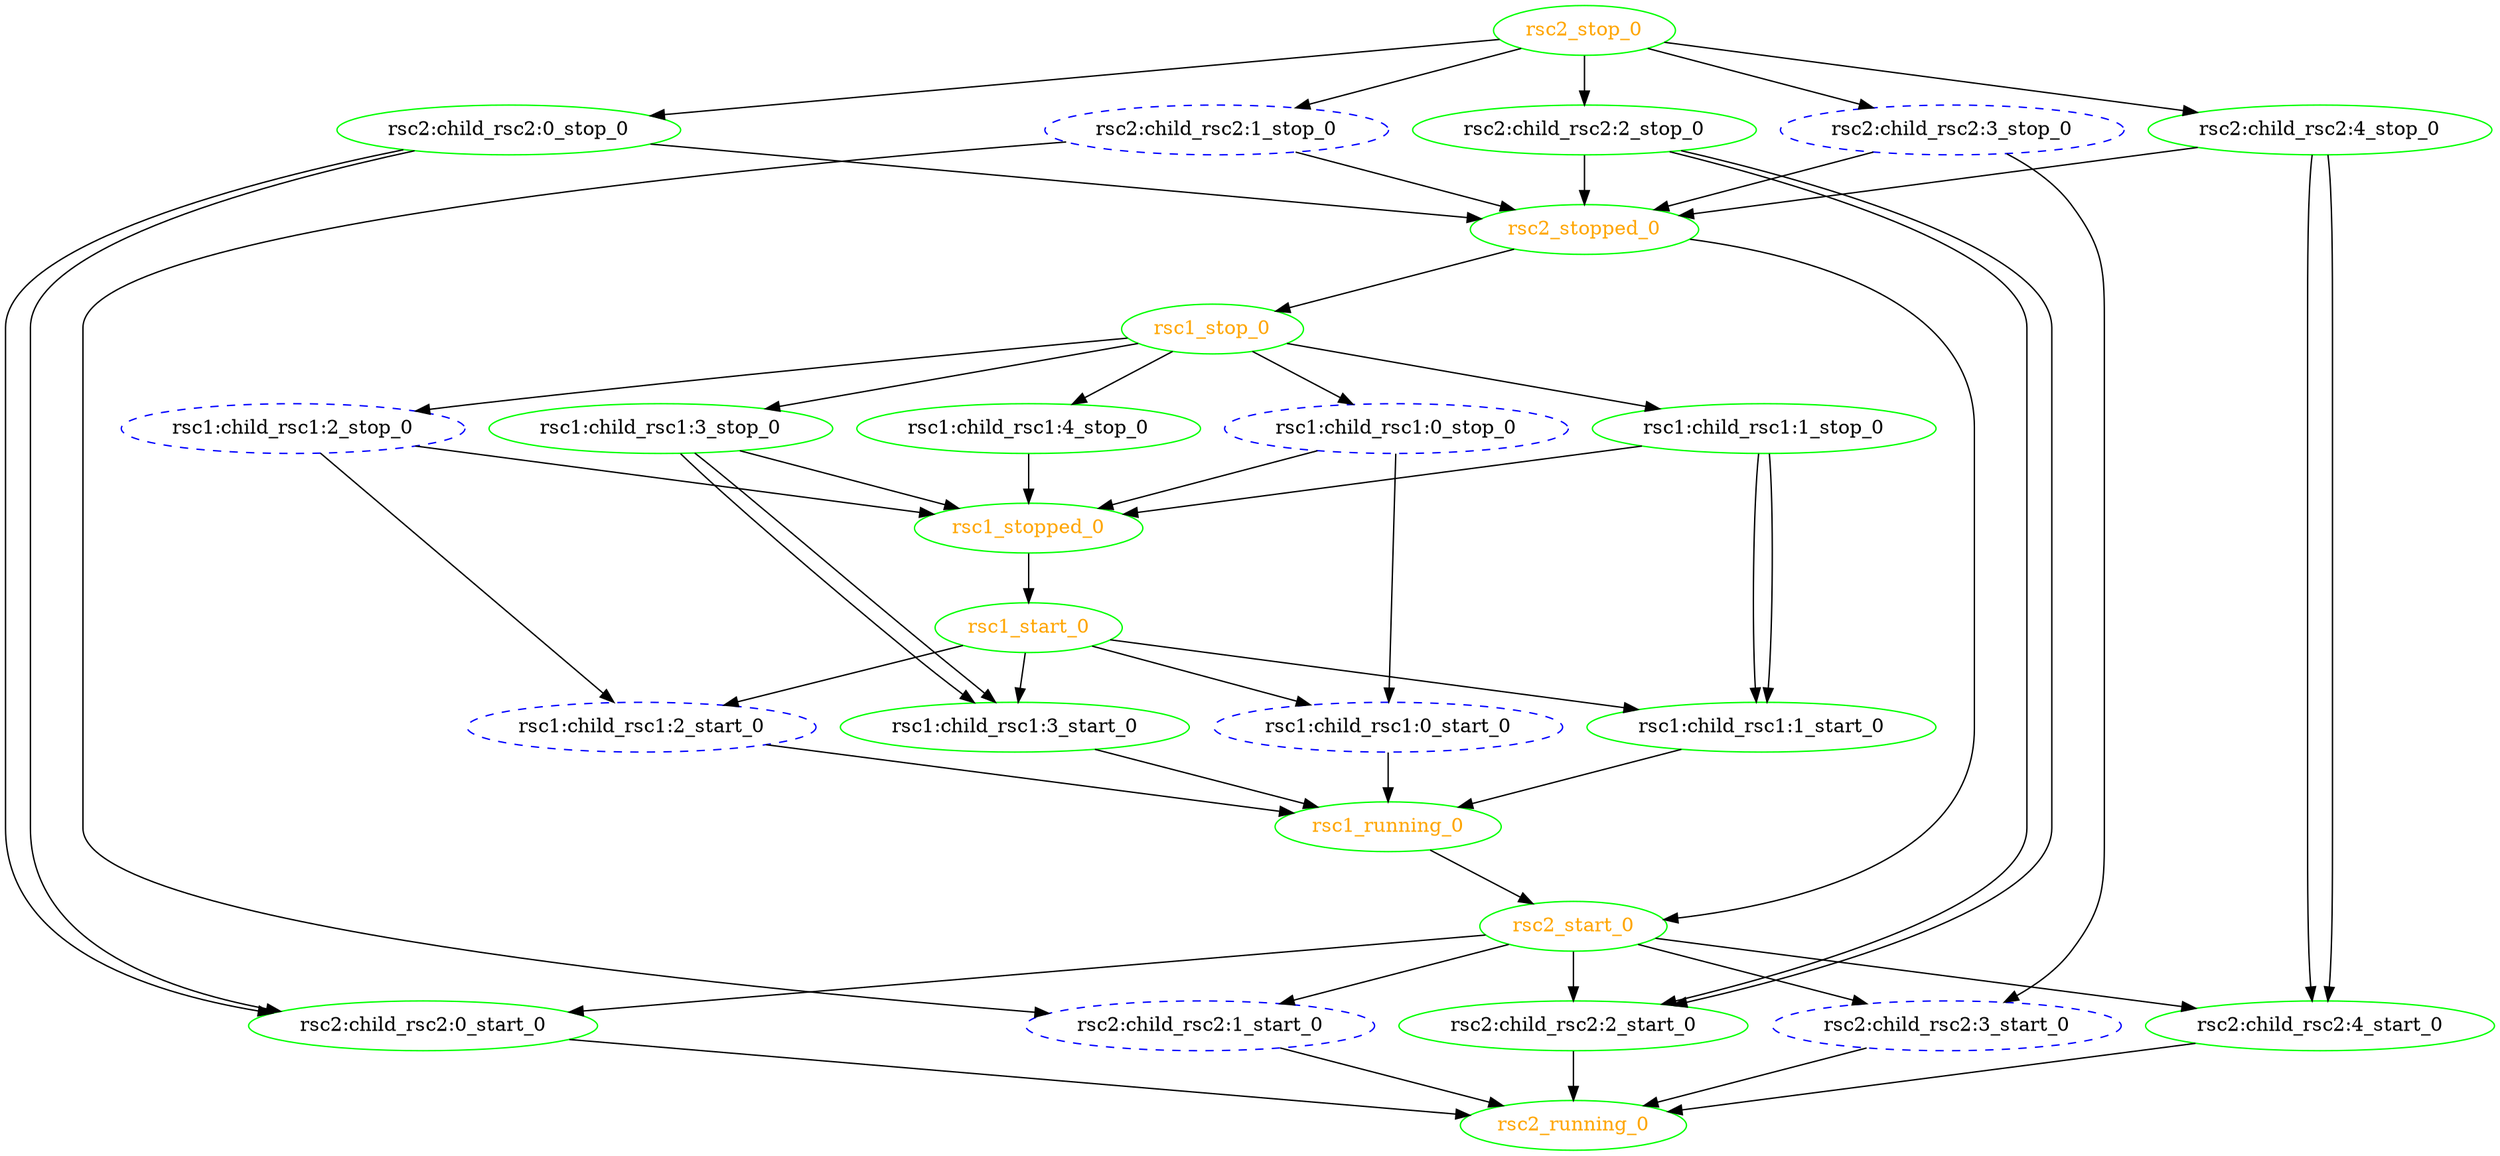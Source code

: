 digraph "g" {
	size = "30,30"
"rsc1:child_rsc1:0_stop_0" [ style="dashed" color="blue" fontcolor="black" ]
"rsc1:child_rsc1:0_start_0" [ style="dashed" color="blue" fontcolor="black" ]
"rsc1:child_rsc1:1_stop_0" [ tooltip="node1" color="green" fontcolor="black" ]
"rsc1:child_rsc1:1_start_0" [ tooltip="node2" color="green" fontcolor="black" ]
"rsc1:child_rsc1:2_stop_0" [ style="dashed" color="blue" fontcolor="black" ]
"rsc1:child_rsc1:2_start_0" [ style="dashed" color="blue" fontcolor="black" ]
"rsc1:child_rsc1:3_stop_0" [ tooltip="node1" color="green" fontcolor="black" ]
"rsc1:child_rsc1:3_start_0" [ tooltip="node2" color="green" fontcolor="black" ]
"rsc1:child_rsc1:4_stop_0" [ tooltip="node1" color="green" fontcolor="black" ]
"rsc1_start_0" [ tooltip="" color="green" fontcolor="orange" ]
"rsc1_running_0" [ tooltip="" color="green" fontcolor="orange" ]
"rsc1_stop_0" [ tooltip="" color="green" fontcolor="orange" ]
"rsc1_stopped_0" [ tooltip="" color="green" fontcolor="orange" ]
"rsc2:child_rsc2:0_stop_0" [ tooltip="node2" color="green" fontcolor="black" ]
"rsc2:child_rsc2:0_start_0" [ tooltip="node1" color="green" fontcolor="black" ]
"rsc2:child_rsc2:1_stop_0" [ style="dashed" color="blue" fontcolor="black" ]
"rsc2:child_rsc2:1_start_0" [ style="dashed" color="blue" fontcolor="black" ]
"rsc2:child_rsc2:2_stop_0" [ tooltip="node2" color="green" fontcolor="black" ]
"rsc2:child_rsc2:2_start_0" [ tooltip="node1" color="green" fontcolor="black" ]
"rsc2:child_rsc2:3_stop_0" [ style="dashed" color="blue" fontcolor="black" ]
"rsc2:child_rsc2:3_start_0" [ style="dashed" color="blue" fontcolor="black" ]
"rsc2:child_rsc2:4_stop_0" [ tooltip="node2" color="green" fontcolor="black" ]
"rsc2:child_rsc2:4_start_0" [ tooltip="node1" color="green" fontcolor="black" ]
"rsc2_start_0" [ tooltip="" color="green" fontcolor="orange" ]
"rsc2_running_0" [ tooltip="" color="green" fontcolor="orange" ]
"rsc2_stop_0" [ tooltip="" color="green" fontcolor="orange" ]
"rsc2_stopped_0" [ tooltip="" color="green" fontcolor="orange" ]
"rsc1_stop_0" -> "rsc1:child_rsc1:0_stop_0"
"rsc1:child_rsc1:0_stop_0" -> "rsc1:child_rsc1:0_start_0"
"rsc1_start_0" -> "rsc1:child_rsc1:0_start_0"
"rsc1_stop_0" -> "rsc1:child_rsc1:1_stop_0"
"rsc1:child_rsc1:1_stop_0" -> "rsc1:child_rsc1:1_start_0"
"rsc1:child_rsc1:1_stop_0" -> "rsc1:child_rsc1:1_start_0"
"rsc1_start_0" -> "rsc1:child_rsc1:1_start_0"
"rsc1_stop_0" -> "rsc1:child_rsc1:2_stop_0"
"rsc1:child_rsc1:2_stop_0" -> "rsc1:child_rsc1:2_start_0"
"rsc1_start_0" -> "rsc1:child_rsc1:2_start_0"
"rsc1_stop_0" -> "rsc1:child_rsc1:3_stop_0"
"rsc1:child_rsc1:3_stop_0" -> "rsc1:child_rsc1:3_start_0"
"rsc1:child_rsc1:3_stop_0" -> "rsc1:child_rsc1:3_start_0"
"rsc1_start_0" -> "rsc1:child_rsc1:3_start_0"
"rsc1_stop_0" -> "rsc1:child_rsc1:4_stop_0"
"rsc1_stopped_0" -> "rsc1_start_0"
"rsc1:child_rsc1:0_start_0" -> "rsc1_running_0"
"rsc1:child_rsc1:1_start_0" -> "rsc1_running_0"
"rsc1:child_rsc1:2_start_0" -> "rsc1_running_0"
"rsc1:child_rsc1:3_start_0" -> "rsc1_running_0"
"rsc2_stopped_0" -> "rsc1_stop_0"
"rsc1:child_rsc1:0_stop_0" -> "rsc1_stopped_0"
"rsc1:child_rsc1:1_stop_0" -> "rsc1_stopped_0"
"rsc1:child_rsc1:2_stop_0" -> "rsc1_stopped_0"
"rsc1:child_rsc1:3_stop_0" -> "rsc1_stopped_0"
"rsc1:child_rsc1:4_stop_0" -> "rsc1_stopped_0"
"rsc2_stop_0" -> "rsc2:child_rsc2:0_stop_0"
"rsc2:child_rsc2:0_stop_0" -> "rsc2:child_rsc2:0_start_0"
"rsc2:child_rsc2:0_stop_0" -> "rsc2:child_rsc2:0_start_0"
"rsc2_start_0" -> "rsc2:child_rsc2:0_start_0"
"rsc2_stop_0" -> "rsc2:child_rsc2:1_stop_0"
"rsc2:child_rsc2:1_stop_0" -> "rsc2:child_rsc2:1_start_0"
"rsc2_start_0" -> "rsc2:child_rsc2:1_start_0"
"rsc2_stop_0" -> "rsc2:child_rsc2:2_stop_0"
"rsc2:child_rsc2:2_stop_0" -> "rsc2:child_rsc2:2_start_0"
"rsc2:child_rsc2:2_stop_0" -> "rsc2:child_rsc2:2_start_0"
"rsc2_start_0" -> "rsc2:child_rsc2:2_start_0"
"rsc2_stop_0" -> "rsc2:child_rsc2:3_stop_0"
"rsc2:child_rsc2:3_stop_0" -> "rsc2:child_rsc2:3_start_0"
"rsc2_start_0" -> "rsc2:child_rsc2:3_start_0"
"rsc2_stop_0" -> "rsc2:child_rsc2:4_stop_0"
"rsc2:child_rsc2:4_stop_0" -> "rsc2:child_rsc2:4_start_0"
"rsc2:child_rsc2:4_stop_0" -> "rsc2:child_rsc2:4_start_0"
"rsc2_start_0" -> "rsc2:child_rsc2:4_start_0"
"rsc1_running_0" -> "rsc2_start_0"
"rsc2_stopped_0" -> "rsc2_start_0"
"rsc2:child_rsc2:0_start_0" -> "rsc2_running_0"
"rsc2:child_rsc2:1_start_0" -> "rsc2_running_0"
"rsc2:child_rsc2:2_start_0" -> "rsc2_running_0"
"rsc2:child_rsc2:3_start_0" -> "rsc2_running_0"
"rsc2:child_rsc2:4_start_0" -> "rsc2_running_0"
"rsc2:child_rsc2:0_stop_0" -> "rsc2_stopped_0"
"rsc2:child_rsc2:1_stop_0" -> "rsc2_stopped_0"
"rsc2:child_rsc2:2_stop_0" -> "rsc2_stopped_0"
"rsc2:child_rsc2:3_stop_0" -> "rsc2_stopped_0"
"rsc2:child_rsc2:4_stop_0" -> "rsc2_stopped_0"
}
